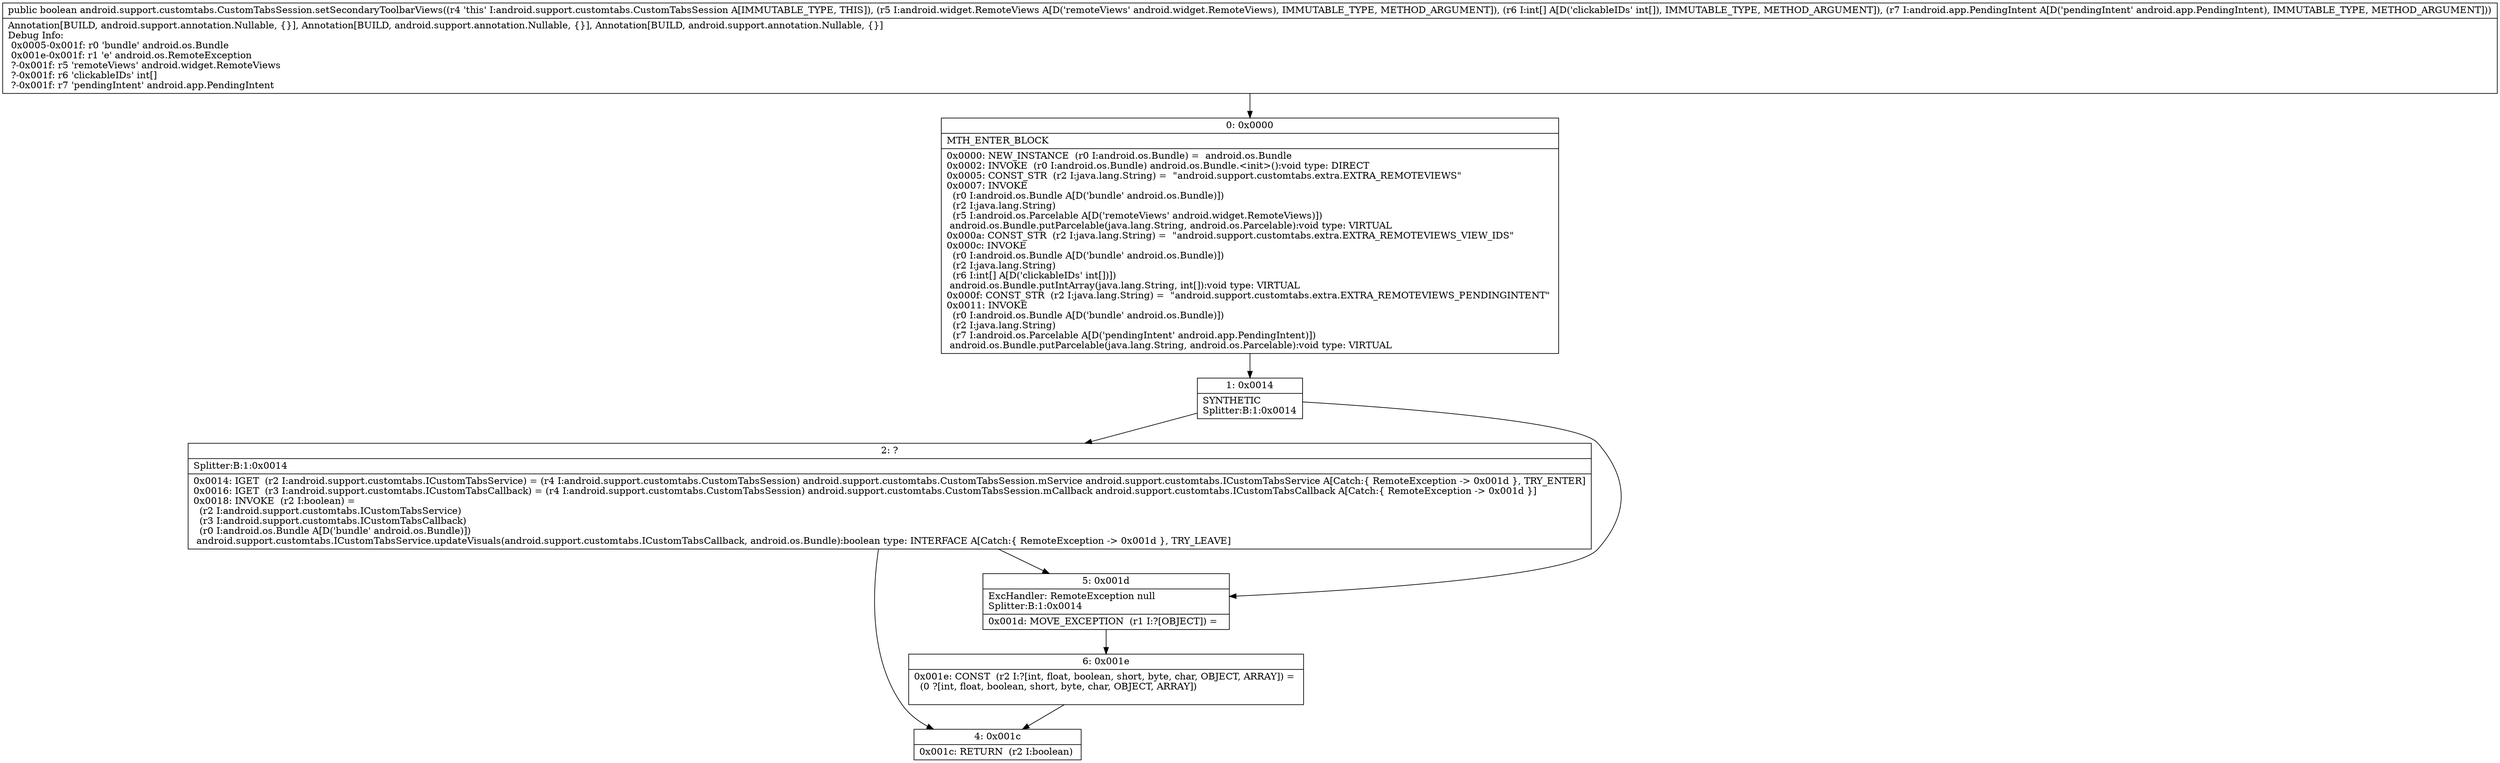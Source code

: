 digraph "CFG forandroid.support.customtabs.CustomTabsSession.setSecondaryToolbarViews(Landroid\/widget\/RemoteViews;[ILandroid\/app\/PendingIntent;)Z" {
Node_0 [shape=record,label="{0\:\ 0x0000|MTH_ENTER_BLOCK\l|0x0000: NEW_INSTANCE  (r0 I:android.os.Bundle) =  android.os.Bundle \l0x0002: INVOKE  (r0 I:android.os.Bundle) android.os.Bundle.\<init\>():void type: DIRECT \l0x0005: CONST_STR  (r2 I:java.lang.String) =  \"android.support.customtabs.extra.EXTRA_REMOTEVIEWS\" \l0x0007: INVOKE  \l  (r0 I:android.os.Bundle A[D('bundle' android.os.Bundle)])\l  (r2 I:java.lang.String)\l  (r5 I:android.os.Parcelable A[D('remoteViews' android.widget.RemoteViews)])\l android.os.Bundle.putParcelable(java.lang.String, android.os.Parcelable):void type: VIRTUAL \l0x000a: CONST_STR  (r2 I:java.lang.String) =  \"android.support.customtabs.extra.EXTRA_REMOTEVIEWS_VIEW_IDS\" \l0x000c: INVOKE  \l  (r0 I:android.os.Bundle A[D('bundle' android.os.Bundle)])\l  (r2 I:java.lang.String)\l  (r6 I:int[] A[D('clickableIDs' int[])])\l android.os.Bundle.putIntArray(java.lang.String, int[]):void type: VIRTUAL \l0x000f: CONST_STR  (r2 I:java.lang.String) =  \"android.support.customtabs.extra.EXTRA_REMOTEVIEWS_PENDINGINTENT\" \l0x0011: INVOKE  \l  (r0 I:android.os.Bundle A[D('bundle' android.os.Bundle)])\l  (r2 I:java.lang.String)\l  (r7 I:android.os.Parcelable A[D('pendingIntent' android.app.PendingIntent)])\l android.os.Bundle.putParcelable(java.lang.String, android.os.Parcelable):void type: VIRTUAL \l}"];
Node_1 [shape=record,label="{1\:\ 0x0014|SYNTHETIC\lSplitter:B:1:0x0014\l}"];
Node_2 [shape=record,label="{2\:\ ?|Splitter:B:1:0x0014\l|0x0014: IGET  (r2 I:android.support.customtabs.ICustomTabsService) = (r4 I:android.support.customtabs.CustomTabsSession) android.support.customtabs.CustomTabsSession.mService android.support.customtabs.ICustomTabsService A[Catch:\{ RemoteException \-\> 0x001d \}, TRY_ENTER]\l0x0016: IGET  (r3 I:android.support.customtabs.ICustomTabsCallback) = (r4 I:android.support.customtabs.CustomTabsSession) android.support.customtabs.CustomTabsSession.mCallback android.support.customtabs.ICustomTabsCallback A[Catch:\{ RemoteException \-\> 0x001d \}]\l0x0018: INVOKE  (r2 I:boolean) = \l  (r2 I:android.support.customtabs.ICustomTabsService)\l  (r3 I:android.support.customtabs.ICustomTabsCallback)\l  (r0 I:android.os.Bundle A[D('bundle' android.os.Bundle)])\l android.support.customtabs.ICustomTabsService.updateVisuals(android.support.customtabs.ICustomTabsCallback, android.os.Bundle):boolean type: INTERFACE A[Catch:\{ RemoteException \-\> 0x001d \}, TRY_LEAVE]\l}"];
Node_4 [shape=record,label="{4\:\ 0x001c|0x001c: RETURN  (r2 I:boolean) \l}"];
Node_5 [shape=record,label="{5\:\ 0x001d|ExcHandler: RemoteException null\lSplitter:B:1:0x0014\l|0x001d: MOVE_EXCEPTION  (r1 I:?[OBJECT]) =  \l}"];
Node_6 [shape=record,label="{6\:\ 0x001e|0x001e: CONST  (r2 I:?[int, float, boolean, short, byte, char, OBJECT, ARRAY]) = \l  (0 ?[int, float, boolean, short, byte, char, OBJECT, ARRAY])\l \l}"];
MethodNode[shape=record,label="{public boolean android.support.customtabs.CustomTabsSession.setSecondaryToolbarViews((r4 'this' I:android.support.customtabs.CustomTabsSession A[IMMUTABLE_TYPE, THIS]), (r5 I:android.widget.RemoteViews A[D('remoteViews' android.widget.RemoteViews), IMMUTABLE_TYPE, METHOD_ARGUMENT]), (r6 I:int[] A[D('clickableIDs' int[]), IMMUTABLE_TYPE, METHOD_ARGUMENT]), (r7 I:android.app.PendingIntent A[D('pendingIntent' android.app.PendingIntent), IMMUTABLE_TYPE, METHOD_ARGUMENT]))  | Annotation[BUILD, android.support.annotation.Nullable, \{\}], Annotation[BUILD, android.support.annotation.Nullable, \{\}], Annotation[BUILD, android.support.annotation.Nullable, \{\}]\lDebug Info:\l  0x0005\-0x001f: r0 'bundle' android.os.Bundle\l  0x001e\-0x001f: r1 'e' android.os.RemoteException\l  ?\-0x001f: r5 'remoteViews' android.widget.RemoteViews\l  ?\-0x001f: r6 'clickableIDs' int[]\l  ?\-0x001f: r7 'pendingIntent' android.app.PendingIntent\l}"];
MethodNode -> Node_0;
Node_0 -> Node_1;
Node_1 -> Node_2;
Node_1 -> Node_5;
Node_2 -> Node_5;
Node_2 -> Node_4;
Node_5 -> Node_6;
Node_6 -> Node_4;
}

